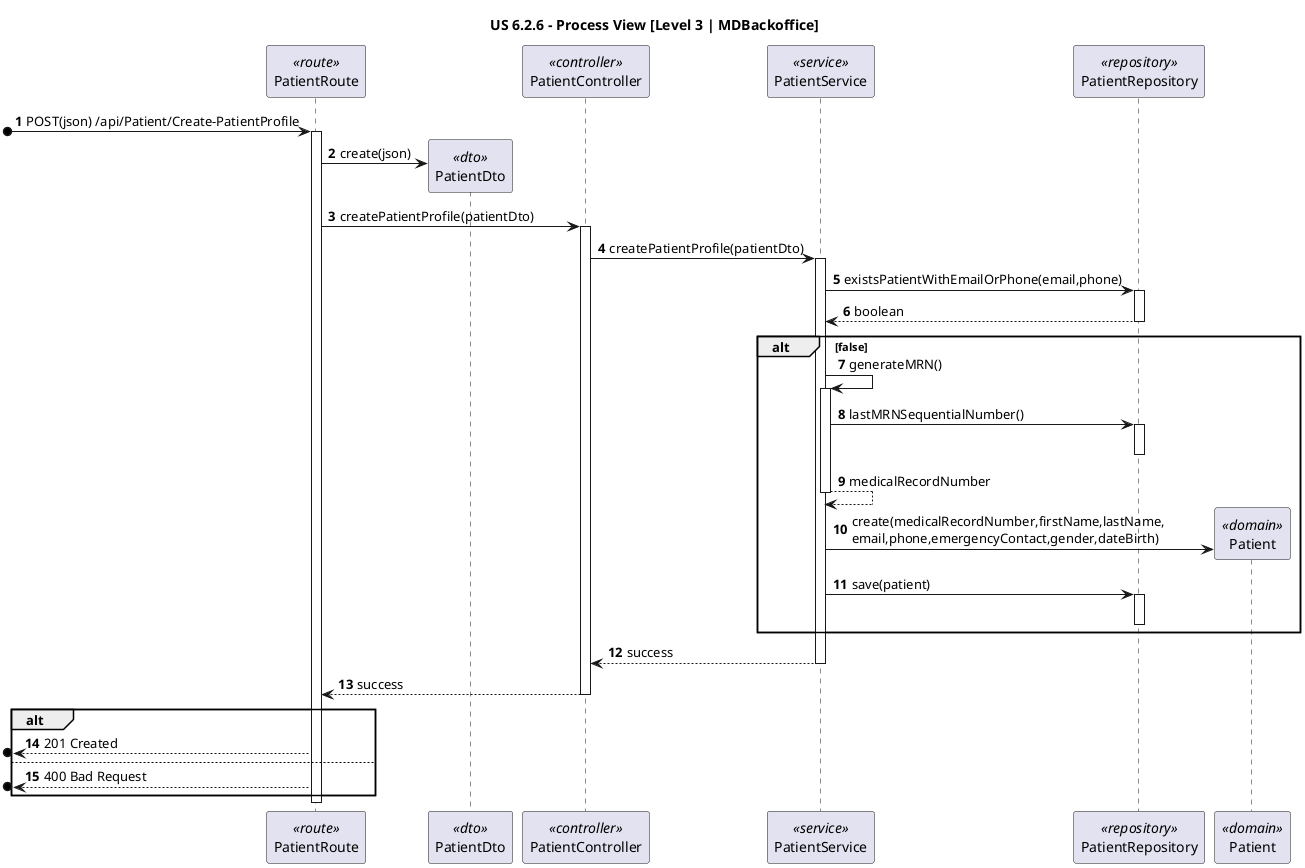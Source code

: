 @startuml

title "US 6.2.6 - Process View [Level 3 | MDBackoffice]"

autonumber
participant "PatientRoute" as ROUTE <<route>>
participant "PatientDto" as pat_dto <<dto>>
participant "PatientController" as CTRL <<controller>>
participant "PatientService" as SVC <<service>>
participant "PatientRepository" as REPO <<repository>>
participant "Patient" as pat <<domain>>


[o-> ROUTE: POST(json) /api/Patient/Create-PatientProfile
activate ROUTE

ROUTE -> pat_dto **: create(json)

ROUTE -> CTRL: createPatientProfile(patientDto)
activate CTRL

CTRL -> SVC: createPatientProfile(patientDto)
activate SVC

SVC -> REPO : existsPatientWithEmailOrPhone(email,phone)
activate REPO
REPO --> SVC : boolean
deactivate REPO

alt false

SVC -> SVC: generateMRN()
activate SVC

SVC -> REPO: lastMRNSequentialNumber()
activate REPO
deactivate REPO

SVC --> SVC: medicalRecordNumber
deactivate SVC

SVC -> pat **: create(medicalRecordNumber,firstName,lastName,\nemail,phone,emergencyContact,gender,dateBirth)

SVC -> REPO : save(patient)
activate REPO
deactivate REPO

end alt

SVC --> CTRL: success
deactivate SVC
CTRL --> ROUTE: success
deactivate CTRL

alt 

[o<-- ROUTE: 201 Created

else 

[o<-- ROUTE: 400 Bad Request

end alt

deactivate ROUTE
@enduml